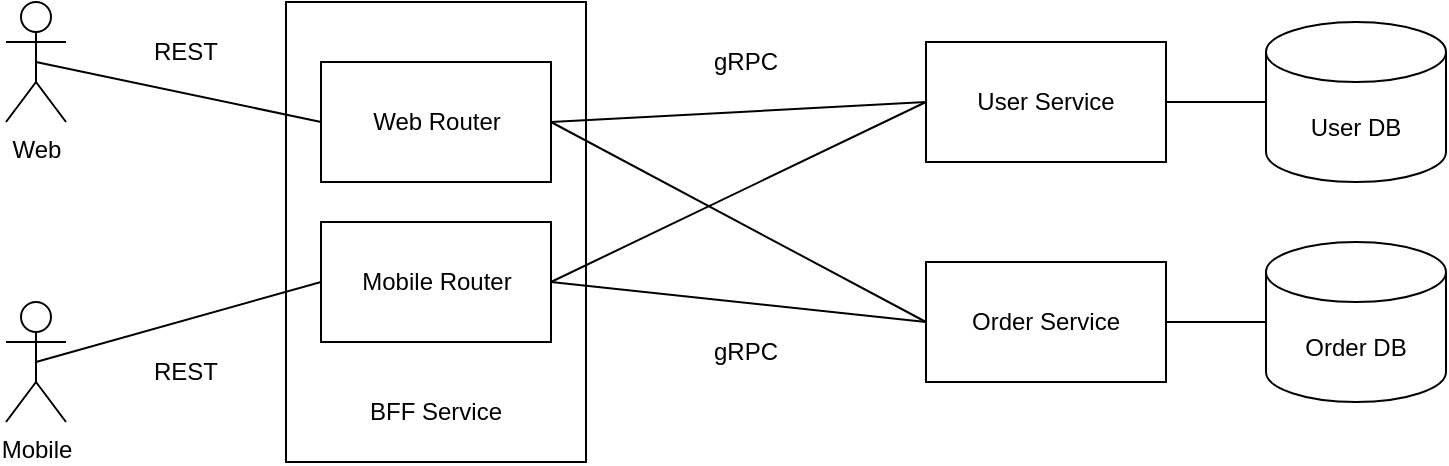 <mxfile version="24.7.7">
  <diagram name="Page-1" id="0DpjUvD8NIsLeqmSCjNv">
    <mxGraphModel dx="1020" dy="800" grid="1" gridSize="10" guides="1" tooltips="1" connect="1" arrows="1" fold="1" page="1" pageScale="1" pageWidth="850" pageHeight="1100" math="0" shadow="0">
      <root>
        <mxCell id="0" />
        <mxCell id="1" parent="0" />
        <mxCell id="F4DBn8nOrMb47D9vpAm3-1" value="Web" style="shape=umlActor;verticalLabelPosition=bottom;verticalAlign=top;html=1;outlineConnect=0;" vertex="1" parent="1">
          <mxGeometry x="70" y="110" width="30" height="60" as="geometry" />
        </mxCell>
        <mxCell id="F4DBn8nOrMb47D9vpAm3-2" value="Mobile" style="shape=umlActor;verticalLabelPosition=bottom;verticalAlign=top;html=1;outlineConnect=0;" vertex="1" parent="1">
          <mxGeometry x="70" y="260" width="30" height="60" as="geometry" />
        </mxCell>
        <mxCell id="F4DBn8nOrMb47D9vpAm3-3" value="User Service" style="rounded=0;whiteSpace=wrap;html=1;" vertex="1" parent="1">
          <mxGeometry x="530" y="130" width="120" height="60" as="geometry" />
        </mxCell>
        <mxCell id="F4DBn8nOrMb47D9vpAm3-4" value="User DB" style="shape=cylinder3;whiteSpace=wrap;html=1;boundedLbl=1;backgroundOutline=1;size=15;" vertex="1" parent="1">
          <mxGeometry x="700" y="120" width="90" height="80" as="geometry" />
        </mxCell>
        <mxCell id="F4DBn8nOrMb47D9vpAm3-5" value="" style="rounded=0;whiteSpace=wrap;html=1;" vertex="1" parent="1">
          <mxGeometry x="210" y="110" width="150" height="230" as="geometry" />
        </mxCell>
        <mxCell id="F4DBn8nOrMb47D9vpAm3-6" value="Web Router" style="rounded=0;whiteSpace=wrap;html=1;" vertex="1" parent="1">
          <mxGeometry x="227.5" y="140" width="115" height="60" as="geometry" />
        </mxCell>
        <mxCell id="F4DBn8nOrMb47D9vpAm3-7" value="Mobile Router" style="rounded=0;whiteSpace=wrap;html=1;" vertex="1" parent="1">
          <mxGeometry x="227.5" y="220" width="115" height="60" as="geometry" />
        </mxCell>
        <mxCell id="F4DBn8nOrMb47D9vpAm3-8" value="Order Service" style="rounded=0;whiteSpace=wrap;html=1;" vertex="1" parent="1">
          <mxGeometry x="530" y="240" width="120" height="60" as="geometry" />
        </mxCell>
        <mxCell id="F4DBn8nOrMb47D9vpAm3-9" value="Order DB" style="shape=cylinder3;whiteSpace=wrap;html=1;boundedLbl=1;backgroundOutline=1;size=15;" vertex="1" parent="1">
          <mxGeometry x="700" y="230" width="90" height="80" as="geometry" />
        </mxCell>
        <mxCell id="F4DBn8nOrMb47D9vpAm3-12" value="BFF Service" style="text;strokeColor=none;fillColor=none;align=center;verticalAlign=middle;spacingLeft=4;spacingRight=4;overflow=hidden;points=[[0,0.5],[1,0.5]];portConstraint=eastwest;rotatable=0;whiteSpace=wrap;html=1;" vertex="1" parent="1">
          <mxGeometry x="245" y="300" width="80" height="30" as="geometry" />
        </mxCell>
        <mxCell id="F4DBn8nOrMb47D9vpAm3-15" value="" style="endArrow=none;html=1;rounded=0;entryX=1;entryY=0.5;entryDx=0;entryDy=0;exitX=0;exitY=0.5;exitDx=0;exitDy=0;" edge="1" parent="1" source="F4DBn8nOrMb47D9vpAm3-8" target="F4DBn8nOrMb47D9vpAm3-6">
          <mxGeometry width="50" height="50" relative="1" as="geometry">
            <mxPoint x="400" y="370" as="sourcePoint" />
            <mxPoint x="450" y="320" as="targetPoint" />
          </mxGeometry>
        </mxCell>
        <mxCell id="F4DBn8nOrMb47D9vpAm3-16" value="" style="endArrow=none;html=1;rounded=0;entryX=1;entryY=0.5;entryDx=0;entryDy=0;exitX=0;exitY=0.5;exitDx=0;exitDy=0;" edge="1" parent="1" source="F4DBn8nOrMb47D9vpAm3-3" target="F4DBn8nOrMb47D9vpAm3-6">
          <mxGeometry width="50" height="50" relative="1" as="geometry">
            <mxPoint x="480" y="290" as="sourcePoint" />
            <mxPoint x="353" y="180" as="targetPoint" />
          </mxGeometry>
        </mxCell>
        <mxCell id="F4DBn8nOrMb47D9vpAm3-17" value="" style="endArrow=none;html=1;rounded=0;entryX=1;entryY=0.5;entryDx=0;entryDy=0;exitX=0;exitY=0.5;exitDx=0;exitDy=0;" edge="1" parent="1" source="F4DBn8nOrMb47D9vpAm3-3" target="F4DBn8nOrMb47D9vpAm3-7">
          <mxGeometry width="50" height="50" relative="1" as="geometry">
            <mxPoint x="490" y="300" as="sourcePoint" />
            <mxPoint x="363" y="190" as="targetPoint" />
          </mxGeometry>
        </mxCell>
        <mxCell id="F4DBn8nOrMb47D9vpAm3-18" value="" style="endArrow=none;html=1;rounded=0;entryX=1;entryY=0.5;entryDx=0;entryDy=0;exitX=0;exitY=0.5;exitDx=0;exitDy=0;" edge="1" parent="1" source="F4DBn8nOrMb47D9vpAm3-8" target="F4DBn8nOrMb47D9vpAm3-7">
          <mxGeometry width="50" height="50" relative="1" as="geometry">
            <mxPoint x="500" y="310" as="sourcePoint" />
            <mxPoint x="373" y="200" as="targetPoint" />
          </mxGeometry>
        </mxCell>
        <mxCell id="F4DBn8nOrMb47D9vpAm3-19" value="" style="endArrow=none;html=1;rounded=0;entryX=1;entryY=0.5;entryDx=0;entryDy=0;exitX=0;exitY=0.5;exitDx=0;exitDy=0;exitPerimeter=0;" edge="1" parent="1" source="F4DBn8nOrMb47D9vpAm3-4" target="F4DBn8nOrMb47D9vpAm3-3">
          <mxGeometry width="50" height="50" relative="1" as="geometry">
            <mxPoint x="510" y="320" as="sourcePoint" />
            <mxPoint x="383" y="210" as="targetPoint" />
          </mxGeometry>
        </mxCell>
        <mxCell id="F4DBn8nOrMb47D9vpAm3-20" value="" style="endArrow=none;html=1;rounded=0;entryX=1;entryY=0.5;entryDx=0;entryDy=0;exitX=0;exitY=0.5;exitDx=0;exitDy=0;exitPerimeter=0;" edge="1" parent="1" source="F4DBn8nOrMb47D9vpAm3-9" target="F4DBn8nOrMb47D9vpAm3-8">
          <mxGeometry width="50" height="50" relative="1" as="geometry">
            <mxPoint x="520" y="330" as="sourcePoint" />
            <mxPoint x="393" y="220" as="targetPoint" />
          </mxGeometry>
        </mxCell>
        <mxCell id="F4DBn8nOrMb47D9vpAm3-21" value="" style="endArrow=none;html=1;rounded=0;entryX=0;entryY=0.5;entryDx=0;entryDy=0;exitX=0.5;exitY=0.5;exitDx=0;exitDy=0;exitPerimeter=0;" edge="1" parent="1" source="F4DBn8nOrMb47D9vpAm3-2" target="F4DBn8nOrMb47D9vpAm3-7">
          <mxGeometry width="50" height="50" relative="1" as="geometry">
            <mxPoint x="530" y="340" as="sourcePoint" />
            <mxPoint x="403" y="230" as="targetPoint" />
          </mxGeometry>
        </mxCell>
        <mxCell id="F4DBn8nOrMb47D9vpAm3-22" value="" style="endArrow=none;html=1;rounded=0;entryX=0;entryY=0.5;entryDx=0;entryDy=0;exitX=0.5;exitY=0.5;exitDx=0;exitDy=0;exitPerimeter=0;" edge="1" parent="1" source="F4DBn8nOrMb47D9vpAm3-1" target="F4DBn8nOrMb47D9vpAm3-6">
          <mxGeometry width="50" height="50" relative="1" as="geometry">
            <mxPoint x="540" y="350" as="sourcePoint" />
            <mxPoint x="413" y="240" as="targetPoint" />
          </mxGeometry>
        </mxCell>
        <mxCell id="F4DBn8nOrMb47D9vpAm3-23" value="gRPC" style="text;strokeColor=none;fillColor=none;align=center;verticalAlign=middle;spacingLeft=4;spacingRight=4;overflow=hidden;points=[[0,0.5],[1,0.5]];portConstraint=eastwest;rotatable=0;whiteSpace=wrap;html=1;" vertex="1" parent="1">
          <mxGeometry x="400" y="270" width="80" height="30" as="geometry" />
        </mxCell>
        <mxCell id="F4DBn8nOrMb47D9vpAm3-24" value="REST" style="text;strokeColor=none;fillColor=none;align=center;verticalAlign=middle;spacingLeft=4;spacingRight=4;overflow=hidden;points=[[0,0.5],[1,0.5]];portConstraint=eastwest;rotatable=0;whiteSpace=wrap;html=1;" vertex="1" parent="1">
          <mxGeometry x="120" y="280" width="80" height="30" as="geometry" />
        </mxCell>
        <mxCell id="F4DBn8nOrMb47D9vpAm3-25" value="gRPC" style="text;strokeColor=none;fillColor=none;align=center;verticalAlign=middle;spacingLeft=4;spacingRight=4;overflow=hidden;points=[[0,0.5],[1,0.5]];portConstraint=eastwest;rotatable=0;whiteSpace=wrap;html=1;" vertex="1" parent="1">
          <mxGeometry x="400" y="125" width="80" height="30" as="geometry" />
        </mxCell>
        <mxCell id="F4DBn8nOrMb47D9vpAm3-26" value="REST" style="text;strokeColor=none;fillColor=none;align=center;verticalAlign=middle;spacingLeft=4;spacingRight=4;overflow=hidden;points=[[0,0.5],[1,0.5]];portConstraint=eastwest;rotatable=0;whiteSpace=wrap;html=1;" vertex="1" parent="1">
          <mxGeometry x="120" y="120" width="80" height="30" as="geometry" />
        </mxCell>
      </root>
    </mxGraphModel>
  </diagram>
</mxfile>
